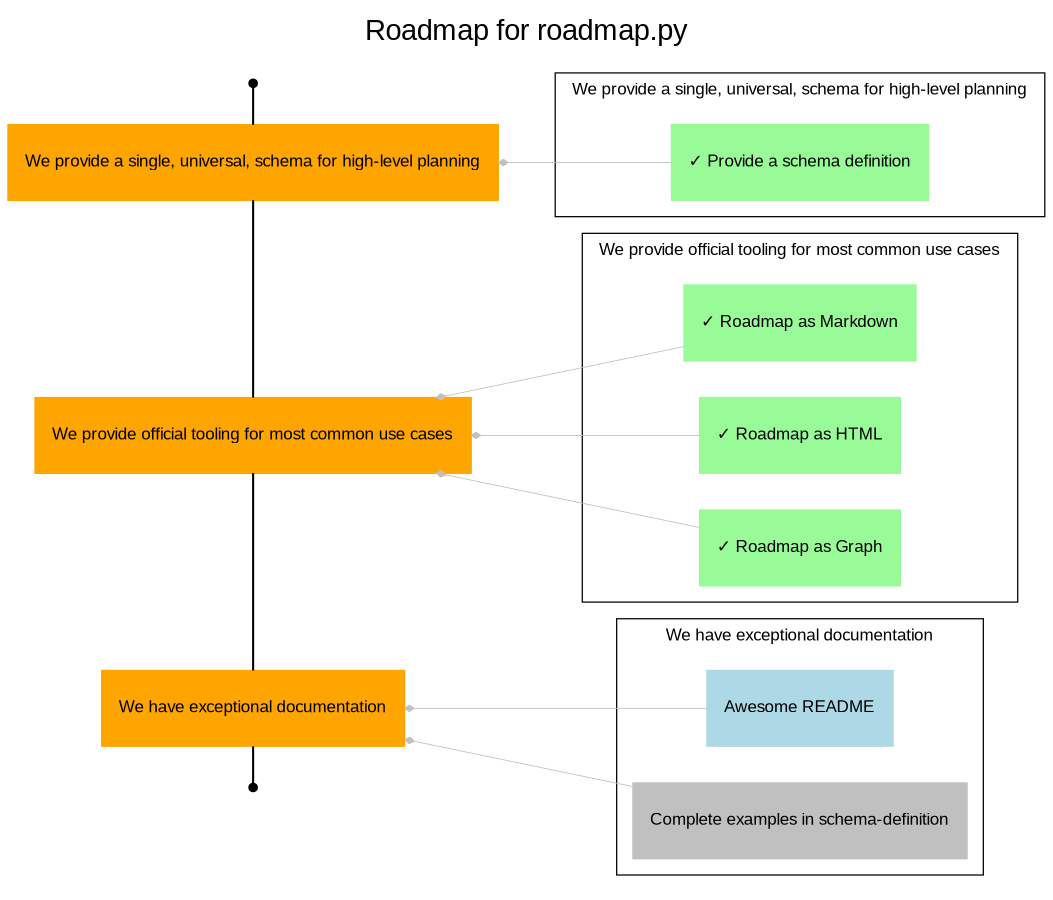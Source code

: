 digraph Roadmap {
  rankdir=RL;
  label="Roadmap for roadmap.py"
  tooltip="This is the planning roadmap for the [uroflavin/roadmap](https://github.com/uroflavin/roadmap) project. 
It acts as both the plan for implementing this tool as well as a demonstration of what a roadmap might look like.

One good example is this roadmap itself. 
What to-do and what is already done to implement roadmap.py can you see in this picture.

![Roadmap Objectives and Keyresults, rendered from roadmap.yml](roadmap.dot.png)

One of the things you'll immediately notice about this file is that it uses *Markdown* for formatting of text and is designed around a structured YAML schema. 
The goal is to make this as easy as possible for humans to read and reason about, while also enabling powerful visualizations to be generated based on the content.
";
  fontname="Arial";
  labelloc="t";

  node[style="filled",shape="rectangle",color="orange",fontname="Arial",fontsize=8];
  edge[weight=1,group="milestones",arrowhead="none"];

  {
	rank=same;

	start[label="Start",shape="point",color="",tooltip="This is the start of your roadmap."];
    end[label="End",shape="point",color="",tooltip="This is the end of your roadmap."];
    
    
    o1 [label="We provide a single, universal, schema for high-level planning",tooltip="The goal of this project is, primarily, to provide a single schema that can be used by different teams to describe the work they are doing and their future intentions. 
The usefulness and applicability of this schema to real-world problem domains will determine whether anything else we do here is of value.
"];
        
            "start" -> o1;
        
    o2 [label="We provide official tooling for most common use cases",tooltip="While the goal of having a single unified schema for planning is that it enables the development of tools that automate various aspects of planning, most teams are not going to adopt this if the fundamentals aren't already solved for them. 
This includes things like being able to visualize your road map in common formats, validating it against the schema etc.
"];
        
            o1 -> o2;
        
    o3 [label="We have exceptional documentation",tooltip="Adoption of something intended to make planning easier is only going to be successful if it is easy to use, and a critical part of that is great documentation. 
Our goal is that someone with no familiarity with our tooling can ramp up and have an initial road map ready for use within only a few minutes.
"];
        
            o2 -> o3;
        
            o3 -> "end" ;
        }
  node[color="grey"];
  edge[weight=5,color="grey",penwidth=0.4,arrowsize=0.4,group="dependencies",arrowhead="diamond"];

  
        
        subgraph cluster_o1 {
            label="We provide a single, universal, schema for high-level planning";
            tooltip="The goal of this project is, primarily, to provide a single schema that can be used by different teams to describe the work they are doing and their future intentions. 
The usefulness and applicability of this schema to real-world problem domains will determine whether anything else we do here is of value.
";
            fontsize=8;
            penwidth=0.6;
            
                
                
                    
                o1_r1 [label="✓ Provide a schema definition",tooltip="Develop a schema that fulfills the main requirements of the objective",color="palegreen"];
                o1_r1 -> o1;
            }
    
        
        subgraph cluster_o2 {
            label="We provide official tooling for most common use cases";
            tooltip="While the goal of having a single unified schema for planning is that it enables the development of tools that automate various aspects of planning, most teams are not going to adopt this if the fundamentals aren't already solved for them. 
This includes things like being able to visualize your road map in common formats, validating it against the schema etc.
";
            fontsize=8;
            penwidth=0.6;
            
                
                
                    
                o2_r1 [label="✓ Roadmap as Markdown",tooltip="We should be able to generate some markdown out of roadmap.yml
",color="palegreen"];
                o2_r1 -> o2;
            
                
                
                    
                o2_r2 [label="✓ Roadmap as HTML",tooltip="We should be able to generate some html out of roadmap.yml
",color="palegreen"];
                o2_r2 -> o2;
            
                
                
                    
                o2_r3 [label="✓ Roadmap as Graph",tooltip="We should be able to generate some dot out of roadmap.yml
",color="palegreen"];
                o2_r3 -> o2;
            }
    
        
        subgraph cluster_o3 {
            label="We have exceptional documentation";
            tooltip="Adoption of something intended to make planning easier is only going to be successful if it is easy to use, and a critical part of that is great documentation. 
Our goal is that someone with no familiarity with our tooling can ramp up and have an initial road map ready for use within only a few minutes.
";
            fontsize=8;
            penwidth=0.6;
            
                
                
                    
                o3_r1 [label="Awesome README",tooltip="We need to complete our README explaining the purpose of this project and giving some basic examples of its use.
",color="lightblue"];
                o3_r1 -> o3;
            
                
                
                    
                o3_r2 [label="Complete examples in schema-definition",tooltip="Complete the examples so that every user of the schema is able to find suitable examples for their specific use cases",color="grey"];
                o3_r2 -> o3;
            }
    }